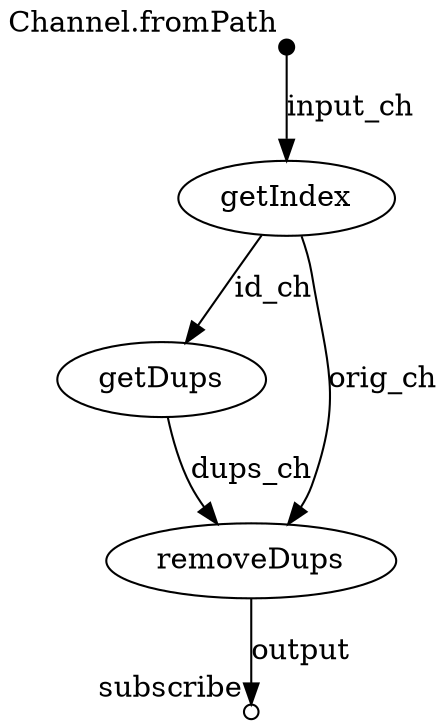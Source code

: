 digraph "trial" {
p0 [shape=point,label="",fixedsize=true,width=0.1,xlabel="Channel.fromPath"];
p1 [label="getIndex"];
p0 -> p1 [label="input_ch"];

p1 [label="getIndex"];
p2 [label="getDups"];
p1 -> p2 [label="id_ch"];

p1 [label="getIndex"];
p3 [label="removeDups"];
p1 -> p3 [label="orig_ch"];

p2 [label="getDups"];
p3 [label="removeDups"];
p2 -> p3 [label="dups_ch"];

p3 [label="removeDups"];
p4 [shape=circle,label="",fixedsize=true,width=0.1,xlabel="subscribe"];
p3 -> p4 [label="output"];

}
